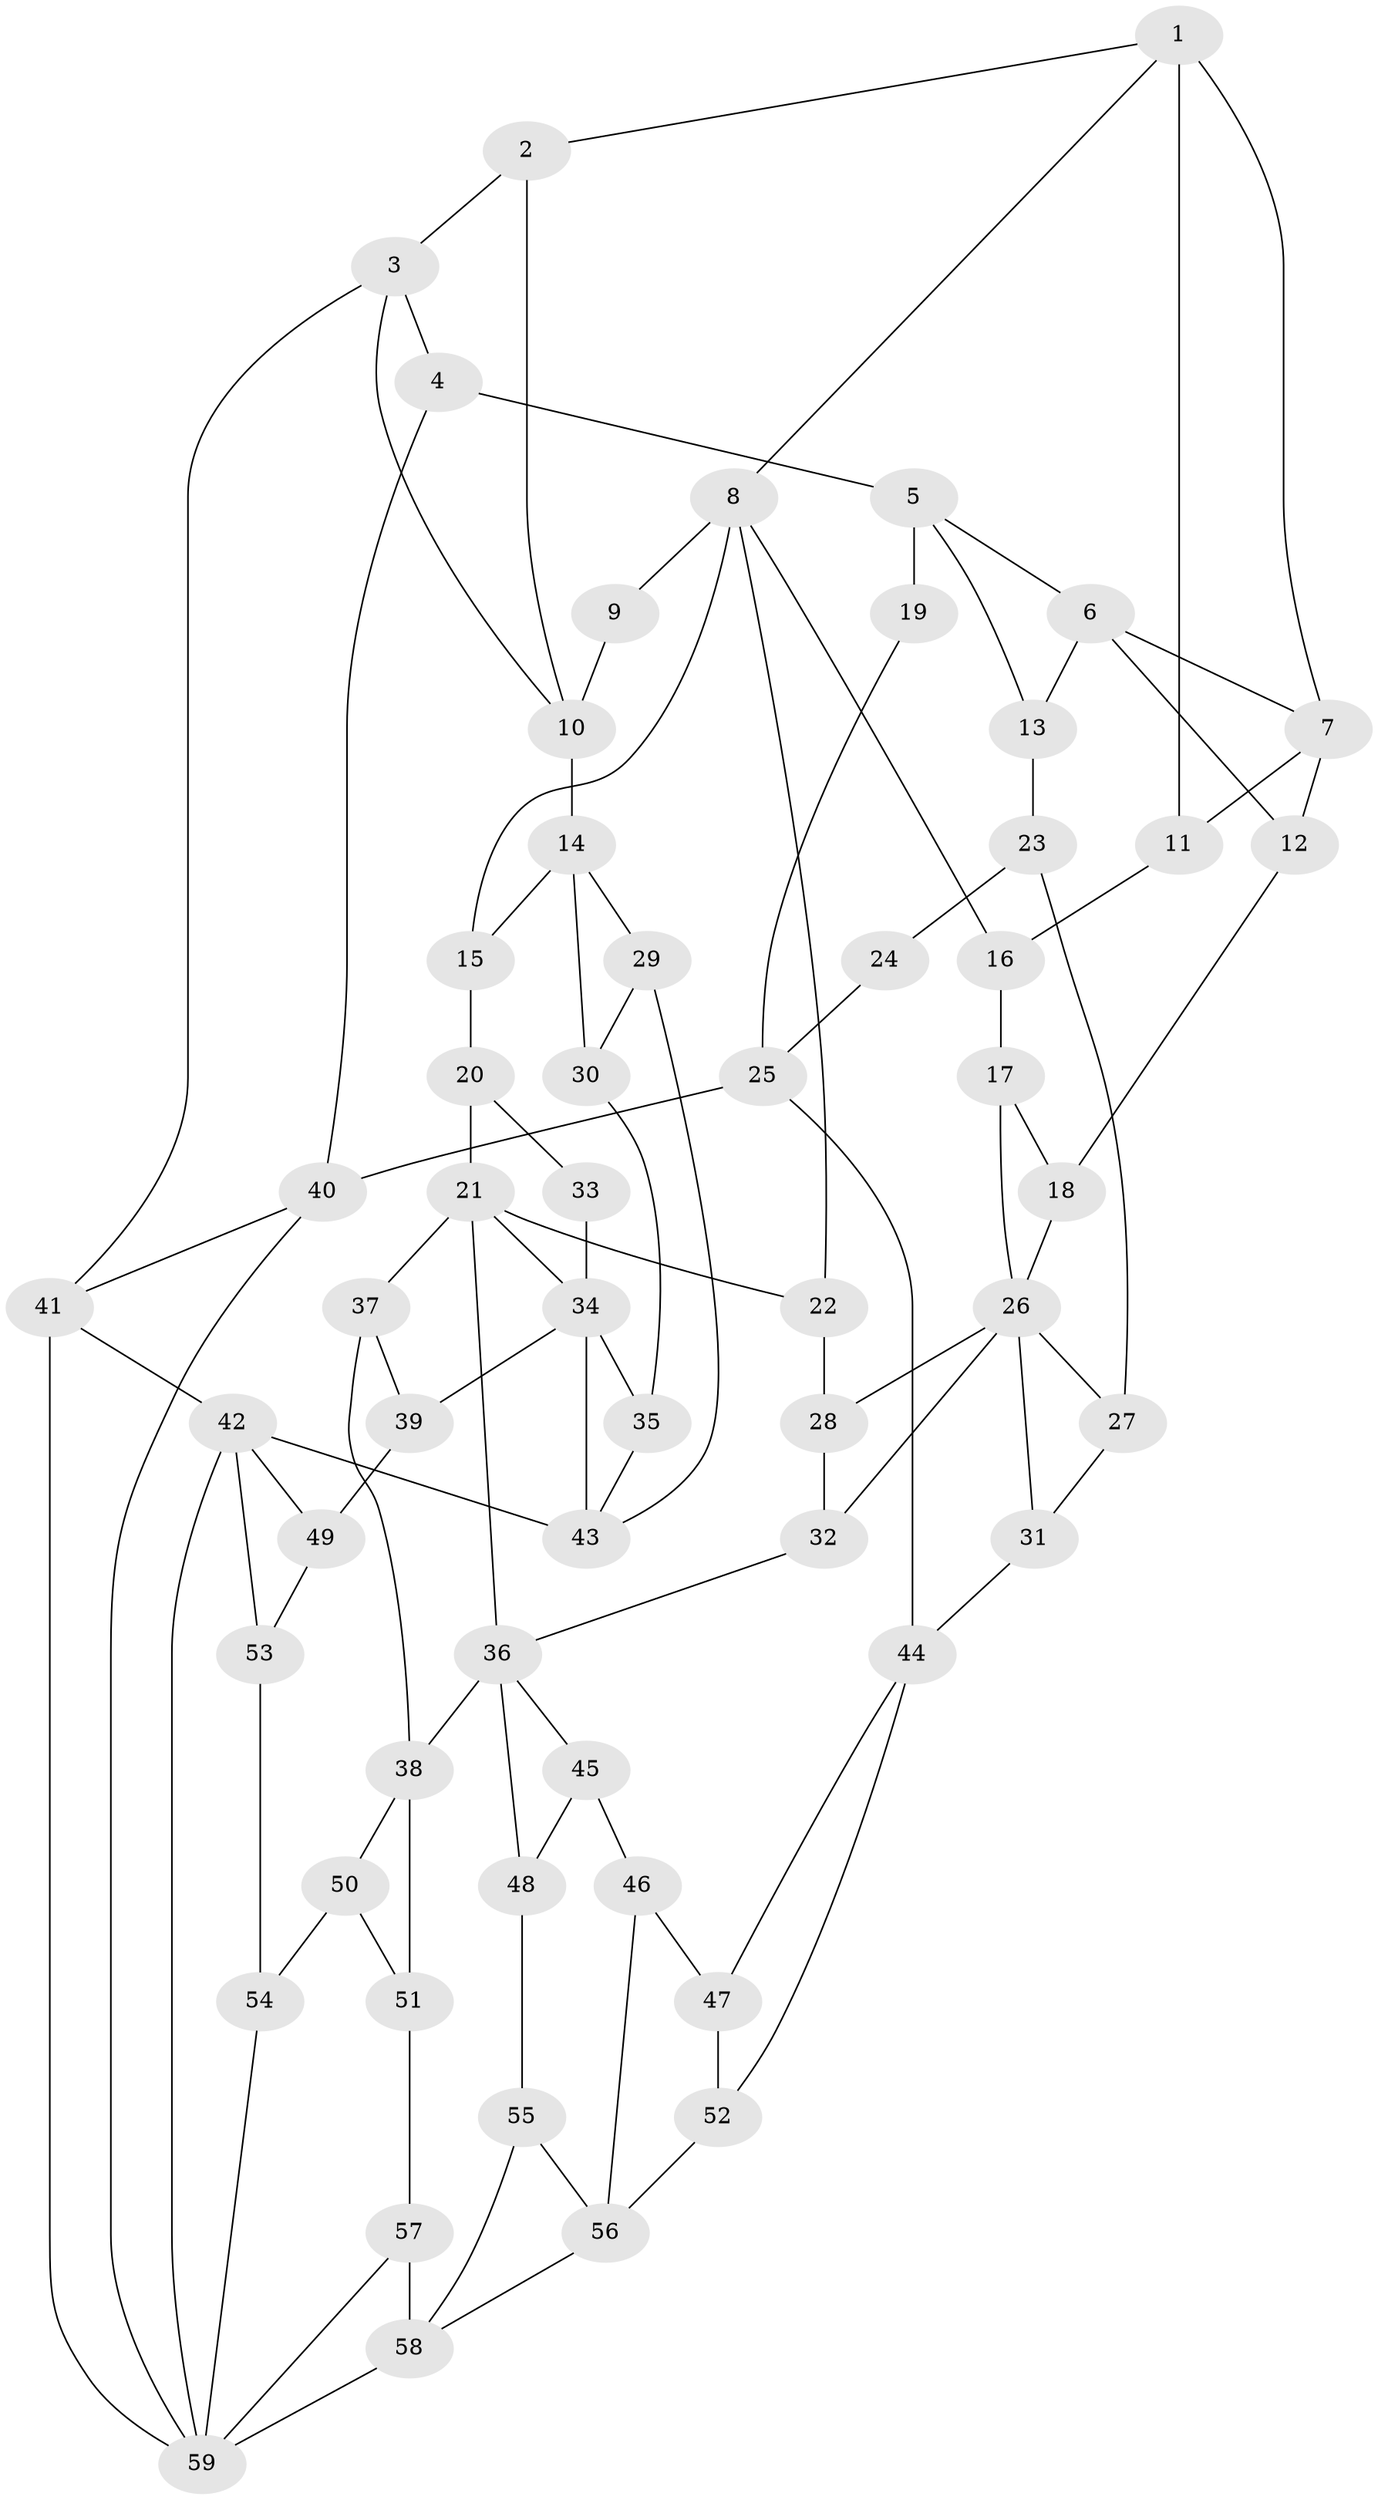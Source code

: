 // original degree distribution, {3: 0.01694915254237288, 5: 0.5254237288135594, 6: 0.22033898305084745, 4: 0.23728813559322035}
// Generated by graph-tools (version 1.1) at 2025/38/03/09/25 02:38:51]
// undirected, 59 vertices, 102 edges
graph export_dot {
graph [start="1"]
  node [color=gray90,style=filled];
  1;
  2;
  3;
  4;
  5;
  6;
  7;
  8;
  9;
  10;
  11;
  12;
  13;
  14;
  15;
  16;
  17;
  18;
  19;
  20;
  21;
  22;
  23;
  24;
  25;
  26;
  27;
  28;
  29;
  30;
  31;
  32;
  33;
  34;
  35;
  36;
  37;
  38;
  39;
  40;
  41;
  42;
  43;
  44;
  45;
  46;
  47;
  48;
  49;
  50;
  51;
  52;
  53;
  54;
  55;
  56;
  57;
  58;
  59;
  1 -- 2 [weight=1.0];
  1 -- 7 [weight=1.0];
  1 -- 8 [weight=1.0];
  1 -- 11 [weight=2.0];
  2 -- 3 [weight=1.0];
  2 -- 10 [weight=1.0];
  3 -- 4 [weight=1.0];
  3 -- 10 [weight=1.0];
  3 -- 41 [weight=1.0];
  4 -- 5 [weight=2.0];
  4 -- 40 [weight=1.0];
  5 -- 6 [weight=1.0];
  5 -- 13 [weight=1.0];
  5 -- 19 [weight=2.0];
  6 -- 7 [weight=1.0];
  6 -- 12 [weight=1.0];
  6 -- 13 [weight=1.0];
  7 -- 11 [weight=1.0];
  7 -- 12 [weight=1.0];
  8 -- 9 [weight=2.0];
  8 -- 15 [weight=1.0];
  8 -- 16 [weight=1.0];
  8 -- 22 [weight=1.0];
  9 -- 10 [weight=1.0];
  10 -- 14 [weight=2.0];
  11 -- 16 [weight=1.0];
  12 -- 18 [weight=1.0];
  13 -- 23 [weight=1.0];
  14 -- 15 [weight=2.0];
  14 -- 29 [weight=1.0];
  14 -- 30 [weight=1.0];
  15 -- 20 [weight=2.0];
  16 -- 17 [weight=1.0];
  17 -- 18 [weight=1.0];
  17 -- 26 [weight=1.0];
  18 -- 26 [weight=1.0];
  19 -- 25 [weight=1.0];
  20 -- 21 [weight=1.0];
  20 -- 33 [weight=1.0];
  21 -- 22 [weight=2.0];
  21 -- 34 [weight=1.0];
  21 -- 36 [weight=1.0];
  21 -- 37 [weight=1.0];
  22 -- 28 [weight=1.0];
  23 -- 24 [weight=1.0];
  23 -- 27 [weight=1.0];
  24 -- 25 [weight=2.0];
  25 -- 40 [weight=1.0];
  25 -- 44 [weight=2.0];
  26 -- 27 [weight=1.0];
  26 -- 28 [weight=1.0];
  26 -- 31 [weight=1.0];
  26 -- 32 [weight=1.0];
  27 -- 31 [weight=1.0];
  28 -- 32 [weight=1.0];
  29 -- 30 [weight=1.0];
  29 -- 43 [weight=1.0];
  30 -- 35 [weight=1.0];
  31 -- 44 [weight=1.0];
  32 -- 36 [weight=1.0];
  33 -- 34 [weight=2.0];
  34 -- 35 [weight=1.0];
  34 -- 39 [weight=1.0];
  34 -- 43 [weight=1.0];
  35 -- 43 [weight=1.0];
  36 -- 38 [weight=2.0];
  36 -- 45 [weight=1.0];
  36 -- 48 [weight=1.0];
  37 -- 38 [weight=2.0];
  37 -- 39 [weight=1.0];
  38 -- 50 [weight=1.0];
  38 -- 51 [weight=1.0];
  39 -- 49 [weight=1.0];
  40 -- 41 [weight=1.0];
  40 -- 59 [weight=1.0];
  41 -- 42 [weight=1.0];
  41 -- 59 [weight=1.0];
  42 -- 43 [weight=2.0];
  42 -- 49 [weight=1.0];
  42 -- 53 [weight=1.0];
  42 -- 59 [weight=1.0];
  44 -- 47 [weight=1.0];
  44 -- 52 [weight=1.0];
  45 -- 46 [weight=1.0];
  45 -- 48 [weight=1.0];
  46 -- 47 [weight=1.0];
  46 -- 56 [weight=1.0];
  47 -- 52 [weight=1.0];
  48 -- 55 [weight=1.0];
  49 -- 53 [weight=1.0];
  50 -- 51 [weight=1.0];
  50 -- 54 [weight=1.0];
  51 -- 57 [weight=1.0];
  52 -- 56 [weight=1.0];
  53 -- 54 [weight=1.0];
  54 -- 59 [weight=1.0];
  55 -- 56 [weight=1.0];
  55 -- 58 [weight=1.0];
  56 -- 58 [weight=1.0];
  57 -- 58 [weight=2.0];
  57 -- 59 [weight=1.0];
  58 -- 59 [weight=1.0];
}
